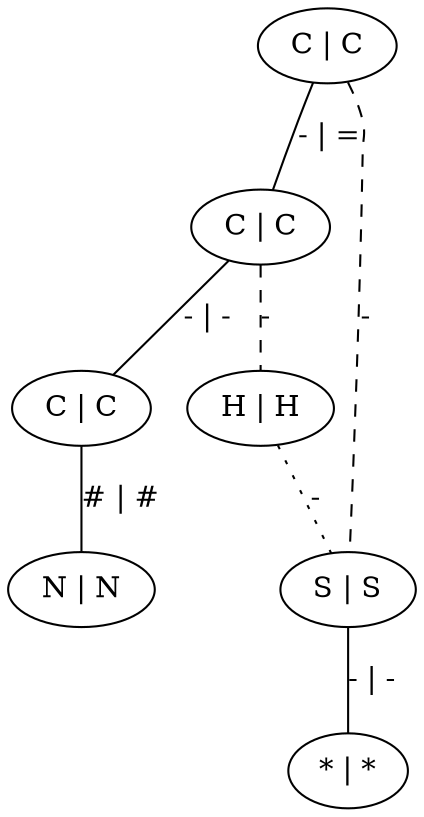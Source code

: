 graph G {
	0 [ label="C | C" ]
	1 [ label="C | C" ]
	2 [ label="C | C" ]
	3 [ label="N | N" ]
	4 [ label="H | H" ]
	5 [ label="S | S" ]
	6 [ label="* | *" ]
	0 -- 1 [ label="- | =" ]
	0 -- 5 [ style=dashed label="-" ]
	1 -- 2 [ label="- | -" ]
	1 -- 4 [ style=dashed label="-" ]
	2 -- 3 [ label="# | #" ]
	4 -- 5 [ style=dotted label="-" ]
	5 -- 6 [ label="- | -" ]
}
